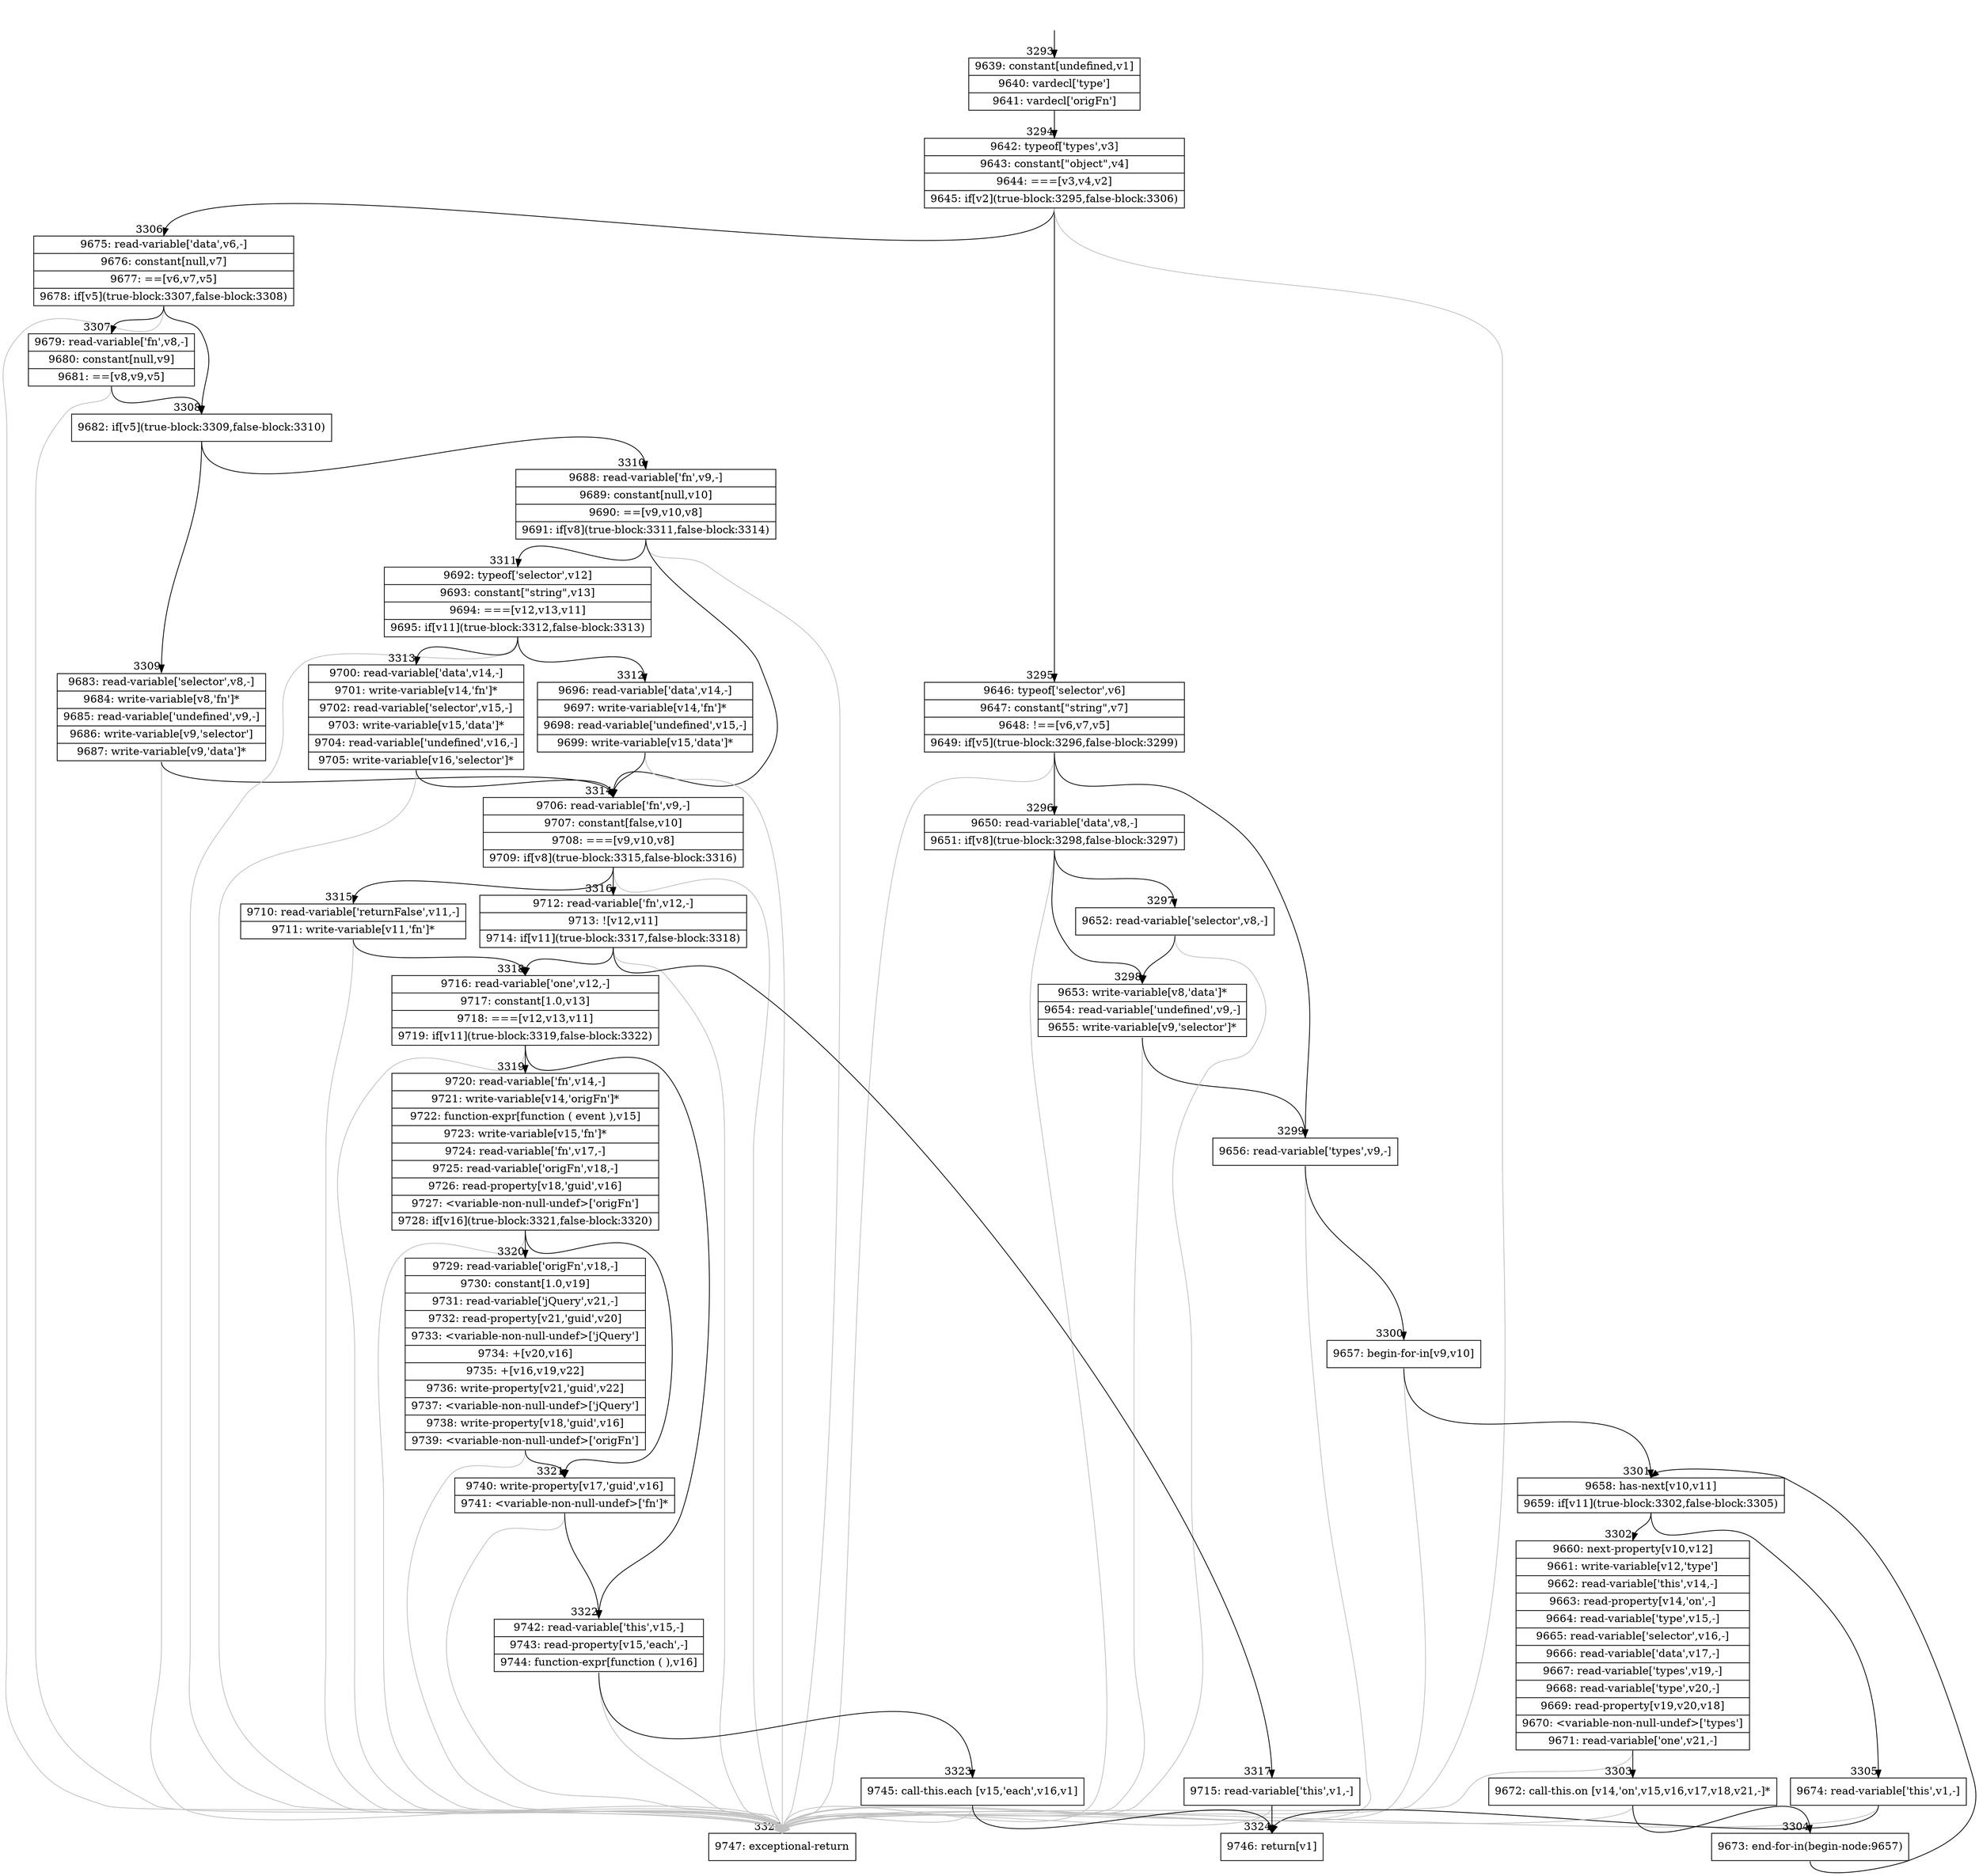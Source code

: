 digraph {
rankdir="TD"
BB_entry209[shape=none,label=""];
BB_entry209 -> BB3293 [tailport=s, headport=n, headlabel="    3293"]
BB3293 [shape=record label="{9639: constant[undefined,v1]|9640: vardecl['type']|9641: vardecl['origFn']}" ] 
BB3293 -> BB3294 [tailport=s, headport=n, headlabel="      3294"]
BB3294 [shape=record label="{9642: typeof['types',v3]|9643: constant[\"object\",v4]|9644: ===[v3,v4,v2]|9645: if[v2](true-block:3295,false-block:3306)}" ] 
BB3294 -> BB3295 [tailport=s, headport=n, headlabel="      3295"]
BB3294 -> BB3306 [tailport=s, headport=n, headlabel="      3306"]
BB3294 -> BB3325 [tailport=s, headport=n, color=gray, headlabel="      3325"]
BB3295 [shape=record label="{9646: typeof['selector',v6]|9647: constant[\"string\",v7]|9648: !==[v6,v7,v5]|9649: if[v5](true-block:3296,false-block:3299)}" ] 
BB3295 -> BB3296 [tailport=s, headport=n, headlabel="      3296"]
BB3295 -> BB3299 [tailport=s, headport=n, headlabel="      3299"]
BB3295 -> BB3325 [tailport=s, headport=n, color=gray]
BB3296 [shape=record label="{9650: read-variable['data',v8,-]|9651: if[v8](true-block:3298,false-block:3297)}" ] 
BB3296 -> BB3298 [tailport=s, headport=n, headlabel="      3298"]
BB3296 -> BB3297 [tailport=s, headport=n, headlabel="      3297"]
BB3296 -> BB3325 [tailport=s, headport=n, color=gray]
BB3297 [shape=record label="{9652: read-variable['selector',v8,-]}" ] 
BB3297 -> BB3298 [tailport=s, headport=n]
BB3297 -> BB3325 [tailport=s, headport=n, color=gray]
BB3298 [shape=record label="{9653: write-variable[v8,'data']*|9654: read-variable['undefined',v9,-]|9655: write-variable[v9,'selector']*}" ] 
BB3298 -> BB3299 [tailport=s, headport=n]
BB3298 -> BB3325 [tailport=s, headport=n, color=gray]
BB3299 [shape=record label="{9656: read-variable['types',v9,-]}" ] 
BB3299 -> BB3300 [tailport=s, headport=n, headlabel="      3300"]
BB3299 -> BB3325 [tailport=s, headport=n, color=gray]
BB3300 [shape=record label="{9657: begin-for-in[v9,v10]}" ] 
BB3300 -> BB3301 [tailport=s, headport=n, headlabel="      3301"]
BB3300 -> BB3325 [tailport=s, headport=n, color=gray]
BB3301 [shape=record label="{9658: has-next[v10,v11]|9659: if[v11](true-block:3302,false-block:3305)}" ] 
BB3301 -> BB3302 [tailport=s, headport=n, headlabel="      3302"]
BB3301 -> BB3305 [tailport=s, headport=n, headlabel="      3305"]
BB3302 [shape=record label="{9660: next-property[v10,v12]|9661: write-variable[v12,'type']|9662: read-variable['this',v14,-]|9663: read-property[v14,'on',-]|9664: read-variable['type',v15,-]|9665: read-variable['selector',v16,-]|9666: read-variable['data',v17,-]|9667: read-variable['types',v19,-]|9668: read-variable['type',v20,-]|9669: read-property[v19,v20,v18]|9670: \<variable-non-null-undef\>['types']|9671: read-variable['one',v21,-]}" ] 
BB3302 -> BB3303 [tailport=s, headport=n, headlabel="      3303"]
BB3302 -> BB3325 [tailport=s, headport=n, color=gray]
BB3303 [shape=record label="{9672: call-this.on [v14,'on',v15,v16,v17,v18,v21,-]*}" ] 
BB3303 -> BB3304 [tailport=s, headport=n, headlabel="      3304"]
BB3303 -> BB3325 [tailport=s, headport=n, color=gray]
BB3304 [shape=record label="{9673: end-for-in(begin-node:9657)}" ] 
BB3304 -> BB3301 [tailport=s, headport=n]
BB3305 [shape=record label="{9674: read-variable['this',v1,-]}" ] 
BB3305 -> BB3324 [tailport=s, headport=n, headlabel="      3324"]
BB3305 -> BB3325 [tailport=s, headport=n, color=gray]
BB3306 [shape=record label="{9675: read-variable['data',v6,-]|9676: constant[null,v7]|9677: ==[v6,v7,v5]|9678: if[v5](true-block:3307,false-block:3308)}" ] 
BB3306 -> BB3308 [tailport=s, headport=n, headlabel="      3308"]
BB3306 -> BB3307 [tailport=s, headport=n, headlabel="      3307"]
BB3306 -> BB3325 [tailport=s, headport=n, color=gray]
BB3307 [shape=record label="{9679: read-variable['fn',v8,-]|9680: constant[null,v9]|9681: ==[v8,v9,v5]}" ] 
BB3307 -> BB3308 [tailport=s, headport=n]
BB3307 -> BB3325 [tailport=s, headport=n, color=gray]
BB3308 [shape=record label="{9682: if[v5](true-block:3309,false-block:3310)}" ] 
BB3308 -> BB3309 [tailport=s, headport=n, headlabel="      3309"]
BB3308 -> BB3310 [tailport=s, headport=n, headlabel="      3310"]
BB3309 [shape=record label="{9683: read-variable['selector',v8,-]|9684: write-variable[v8,'fn']*|9685: read-variable['undefined',v9,-]|9686: write-variable[v9,'selector']|9687: write-variable[v9,'data']*}" ] 
BB3309 -> BB3314 [tailport=s, headport=n, headlabel="      3314"]
BB3309 -> BB3325 [tailport=s, headport=n, color=gray]
BB3310 [shape=record label="{9688: read-variable['fn',v9,-]|9689: constant[null,v10]|9690: ==[v9,v10,v8]|9691: if[v8](true-block:3311,false-block:3314)}" ] 
BB3310 -> BB3311 [tailport=s, headport=n, headlabel="      3311"]
BB3310 -> BB3314 [tailport=s, headport=n]
BB3310 -> BB3325 [tailport=s, headport=n, color=gray]
BB3311 [shape=record label="{9692: typeof['selector',v12]|9693: constant[\"string\",v13]|9694: ===[v12,v13,v11]|9695: if[v11](true-block:3312,false-block:3313)}" ] 
BB3311 -> BB3312 [tailport=s, headport=n, headlabel="      3312"]
BB3311 -> BB3313 [tailport=s, headport=n, headlabel="      3313"]
BB3311 -> BB3325 [tailport=s, headport=n, color=gray]
BB3312 [shape=record label="{9696: read-variable['data',v14,-]|9697: write-variable[v14,'fn']*|9698: read-variable['undefined',v15,-]|9699: write-variable[v15,'data']*}" ] 
BB3312 -> BB3314 [tailport=s, headport=n]
BB3312 -> BB3325 [tailport=s, headport=n, color=gray]
BB3313 [shape=record label="{9700: read-variable['data',v14,-]|9701: write-variable[v14,'fn']*|9702: read-variable['selector',v15,-]|9703: write-variable[v15,'data']*|9704: read-variable['undefined',v16,-]|9705: write-variable[v16,'selector']*}" ] 
BB3313 -> BB3314 [tailport=s, headport=n]
BB3313 -> BB3325 [tailport=s, headport=n, color=gray]
BB3314 [shape=record label="{9706: read-variable['fn',v9,-]|9707: constant[false,v10]|9708: ===[v9,v10,v8]|9709: if[v8](true-block:3315,false-block:3316)}" ] 
BB3314 -> BB3315 [tailport=s, headport=n, headlabel="      3315"]
BB3314 -> BB3316 [tailport=s, headport=n, headlabel="      3316"]
BB3314 -> BB3325 [tailport=s, headport=n, color=gray]
BB3315 [shape=record label="{9710: read-variable['returnFalse',v11,-]|9711: write-variable[v11,'fn']*}" ] 
BB3315 -> BB3318 [tailport=s, headport=n, headlabel="      3318"]
BB3315 -> BB3325 [tailport=s, headport=n, color=gray]
BB3316 [shape=record label="{9712: read-variable['fn',v12,-]|9713: ![v12,v11]|9714: if[v11](true-block:3317,false-block:3318)}" ] 
BB3316 -> BB3317 [tailport=s, headport=n, headlabel="      3317"]
BB3316 -> BB3318 [tailport=s, headport=n]
BB3316 -> BB3325 [tailport=s, headport=n, color=gray]
BB3317 [shape=record label="{9715: read-variable['this',v1,-]}" ] 
BB3317 -> BB3324 [tailport=s, headport=n]
BB3317 -> BB3325 [tailport=s, headport=n, color=gray]
BB3318 [shape=record label="{9716: read-variable['one',v12,-]|9717: constant[1.0,v13]|9718: ===[v12,v13,v11]|9719: if[v11](true-block:3319,false-block:3322)}" ] 
BB3318 -> BB3319 [tailport=s, headport=n, headlabel="      3319"]
BB3318 -> BB3322 [tailport=s, headport=n, headlabel="      3322"]
BB3318 -> BB3325 [tailport=s, headport=n, color=gray]
BB3319 [shape=record label="{9720: read-variable['fn',v14,-]|9721: write-variable[v14,'origFn']*|9722: function-expr[function ( event ),v15]|9723: write-variable[v15,'fn']*|9724: read-variable['fn',v17,-]|9725: read-variable['origFn',v18,-]|9726: read-property[v18,'guid',v16]|9727: \<variable-non-null-undef\>['origFn']|9728: if[v16](true-block:3321,false-block:3320)}" ] 
BB3319 -> BB3321 [tailport=s, headport=n, headlabel="      3321"]
BB3319 -> BB3320 [tailport=s, headport=n, headlabel="      3320"]
BB3319 -> BB3325 [tailport=s, headport=n, color=gray]
BB3320 [shape=record label="{9729: read-variable['origFn',v18,-]|9730: constant[1.0,v19]|9731: read-variable['jQuery',v21,-]|9732: read-property[v21,'guid',v20]|9733: \<variable-non-null-undef\>['jQuery']|9734: +[v20,v16]|9735: +[v16,v19,v22]|9736: write-property[v21,'guid',v22]|9737: \<variable-non-null-undef\>['jQuery']|9738: write-property[v18,'guid',v16]|9739: \<variable-non-null-undef\>['origFn']}" ] 
BB3320 -> BB3321 [tailport=s, headport=n]
BB3320 -> BB3325 [tailport=s, headport=n, color=gray]
BB3321 [shape=record label="{9740: write-property[v17,'guid',v16]|9741: \<variable-non-null-undef\>['fn']*}" ] 
BB3321 -> BB3322 [tailport=s, headport=n]
BB3321 -> BB3325 [tailport=s, headport=n, color=gray]
BB3322 [shape=record label="{9742: read-variable['this',v15,-]|9743: read-property[v15,'each',-]|9744: function-expr[function ( ),v16]}" ] 
BB3322 -> BB3323 [tailport=s, headport=n, headlabel="      3323"]
BB3322 -> BB3325 [tailport=s, headport=n, color=gray]
BB3323 [shape=record label="{9745: call-this.each [v15,'each',v16,v1]}" ] 
BB3323 -> BB3324 [tailport=s, headport=n]
BB3323 -> BB3325 [tailport=s, headport=n, color=gray]
BB3324 [shape=record label="{9746: return[v1]}" ] 
BB3325 [shape=record label="{9747: exceptional-return}" ] 
//#$~ 3622
}
